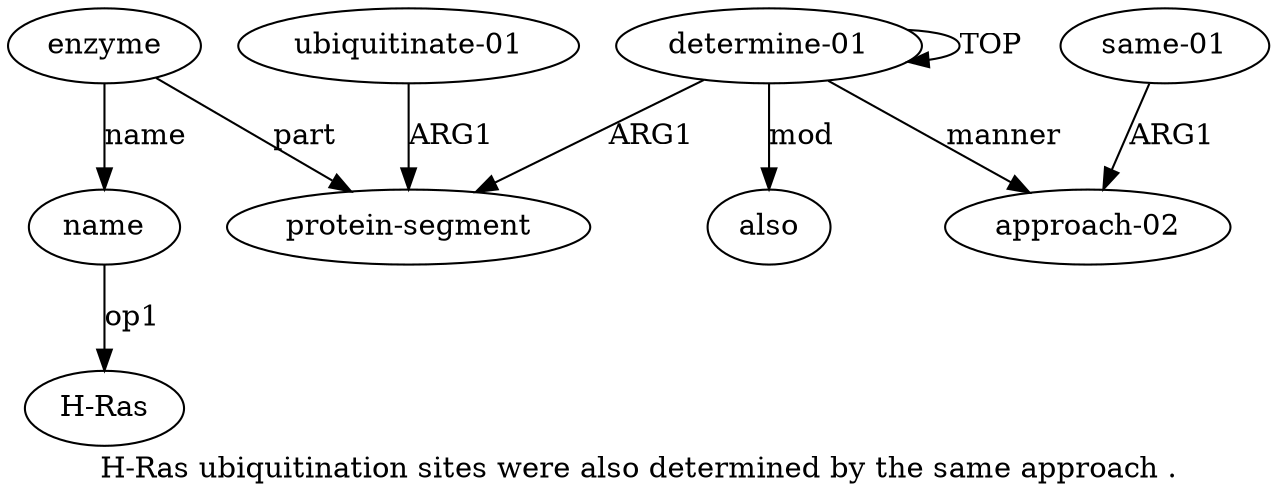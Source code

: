 digraph  {
	graph [label="H-Ras ubiquitination sites were also determined by the same approach ."];
	node [label="\N"];
	"a4 H-Ras"	 [color=black,
		gold_ind=-1,
		gold_label="H-Ras",
		label="H-Ras",
		test_ind=-1,
		test_label="H-Ras"];
	a1	 [color=black,
		gold_ind=1,
		gold_label="protein-segment",
		label="protein-segment",
		test_ind=1,
		test_label="protein-segment"];
	a0	 [color=black,
		gold_ind=0,
		gold_label="determine-01",
		label="determine-01",
		test_ind=0,
		test_label="determine-01"];
	a0 -> a1 [key=0,
	color=black,
	gold_label=ARG1,
	label=ARG1,
	test_label=ARG1];
a0 -> a0 [key=0,
color=black,
gold_label=TOP,
label=TOP,
test_label=TOP];
a5 [color=black,
gold_ind=5,
gold_label=also,
label=also,
test_ind=5,
test_label=also];
a0 -> a5 [key=0,
color=black,
gold_label=mod,
label=mod,
test_label=mod];
a6 [color=black,
gold_ind=6,
gold_label="approach-02",
label="approach-02",
test_ind=6,
test_label="approach-02"];
a0 -> a6 [key=0,
color=black,
gold_label=manner,
label=manner,
test_label=manner];
a3 [color=black,
gold_ind=3,
gold_label=enzyme,
label=enzyme,
test_ind=3,
test_label=enzyme];
a3 -> a1 [key=0,
color=black,
gold_label=part,
label=part,
test_label=part];
a4 [color=black,
gold_ind=4,
gold_label=name,
label=name,
test_ind=4,
test_label=name];
a3 -> a4 [key=0,
color=black,
gold_label=name,
label=name,
test_label=name];
a2 [color=black,
gold_ind=2,
gold_label="ubiquitinate-01",
label="ubiquitinate-01",
test_ind=2,
test_label="ubiquitinate-01"];
a2 -> a1 [key=0,
color=black,
gold_label=ARG1,
label=ARG1,
test_label=ARG1];
a4 -> "a4 H-Ras" [key=0,
color=black,
gold_label=op1,
label=op1,
test_label=op1];
a7 [color=black,
gold_ind=7,
gold_label="same-01",
label="same-01",
test_ind=7,
test_label="same-01"];
a7 -> a6 [key=0,
color=black,
gold_label=ARG1,
label=ARG1,
test_label=ARG1];
}
